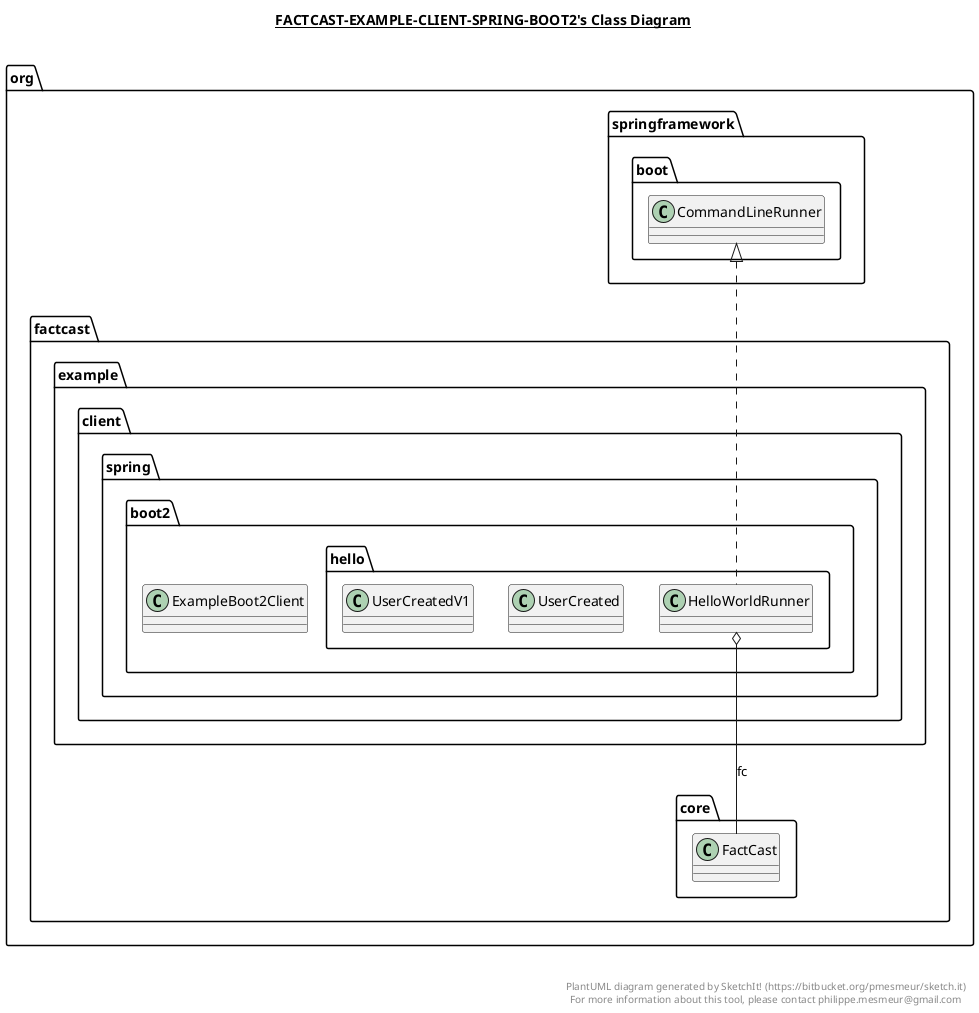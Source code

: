 @startuml

title __FACTCAST-EXAMPLE-CLIENT-SPRING-BOOT2's Class Diagram__\n

  namespace org.factcast.example.client.spring.boot2 {
    class org.factcast.example.client.spring.boot2.ExampleBoot2Client {
    }
  }
  

  namespace org.factcast.example.client.spring.boot2 {
    namespace hello {
      class org.factcast.example.client.spring.boot2.hello.HelloWorldRunner {
      }
    }
  }
  

  namespace org.factcast.example.client.spring.boot2 {
    namespace hello {
      class org.factcast.example.client.spring.boot2.hello.UserCreated {
      }
    }
  }
  

  namespace org.factcast.example.client.spring.boot2 {
    namespace hello {
      class org.factcast.example.client.spring.boot2.hello.UserCreatedV1 {
      }
    }
  }
  

  org.factcast.example.client.spring.boot2.hello.HelloWorldRunner .up.|> org.springframework.boot.CommandLineRunner
  org.factcast.example.client.spring.boot2.hello.HelloWorldRunner o-- org.factcast.core.FactCast : fc


right footer


PlantUML diagram generated by SketchIt! (https://bitbucket.org/pmesmeur/sketch.it)
For more information about this tool, please contact philippe.mesmeur@gmail.com
endfooter

@enduml
